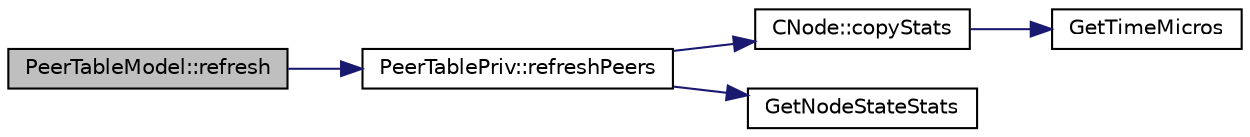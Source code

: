 digraph "PeerTableModel::refresh"
{
  edge [fontname="Helvetica",fontsize="10",labelfontname="Helvetica",labelfontsize="10"];
  node [fontname="Helvetica",fontsize="10",shape=record];
  rankdir="LR";
  Node51 [label="PeerTableModel::refresh",height=0.2,width=0.4,color="black", fillcolor="grey75", style="filled", fontcolor="black"];
  Node51 -> Node52 [color="midnightblue",fontsize="10",style="solid",fontname="Helvetica"];
  Node52 [label="PeerTablePriv::refreshPeers",height=0.2,width=0.4,color="black", fillcolor="white", style="filled",URL="$class_peer_table_priv.html#a304d99874f6cd0c67ed207546a5ca904",tooltip="Pull a full list of peers from vNodes into our cache. "];
  Node52 -> Node53 [color="midnightblue",fontsize="10",style="solid",fontname="Helvetica"];
  Node53 [label="CNode::copyStats",height=0.2,width=0.4,color="black", fillcolor="white", style="filled",URL="$class_c_node.html#aaa77188d9df85b80e3f8a30292acf6a9"];
  Node53 -> Node54 [color="midnightblue",fontsize="10",style="solid",fontname="Helvetica"];
  Node54 [label="GetTimeMicros",height=0.2,width=0.4,color="black", fillcolor="white", style="filled",URL="$utiltime_8cpp.html#a0c5a06b50cd805b1923552114494c029"];
  Node52 -> Node55 [color="midnightblue",fontsize="10",style="solid",fontname="Helvetica"];
  Node55 [label="GetNodeStateStats",height=0.2,width=0.4,color="black", fillcolor="white", style="filled",URL="$main_8cpp.html#af0793c7c14e94d2d642f4ac89067a429",tooltip="Get statistics from node state. "];
}
